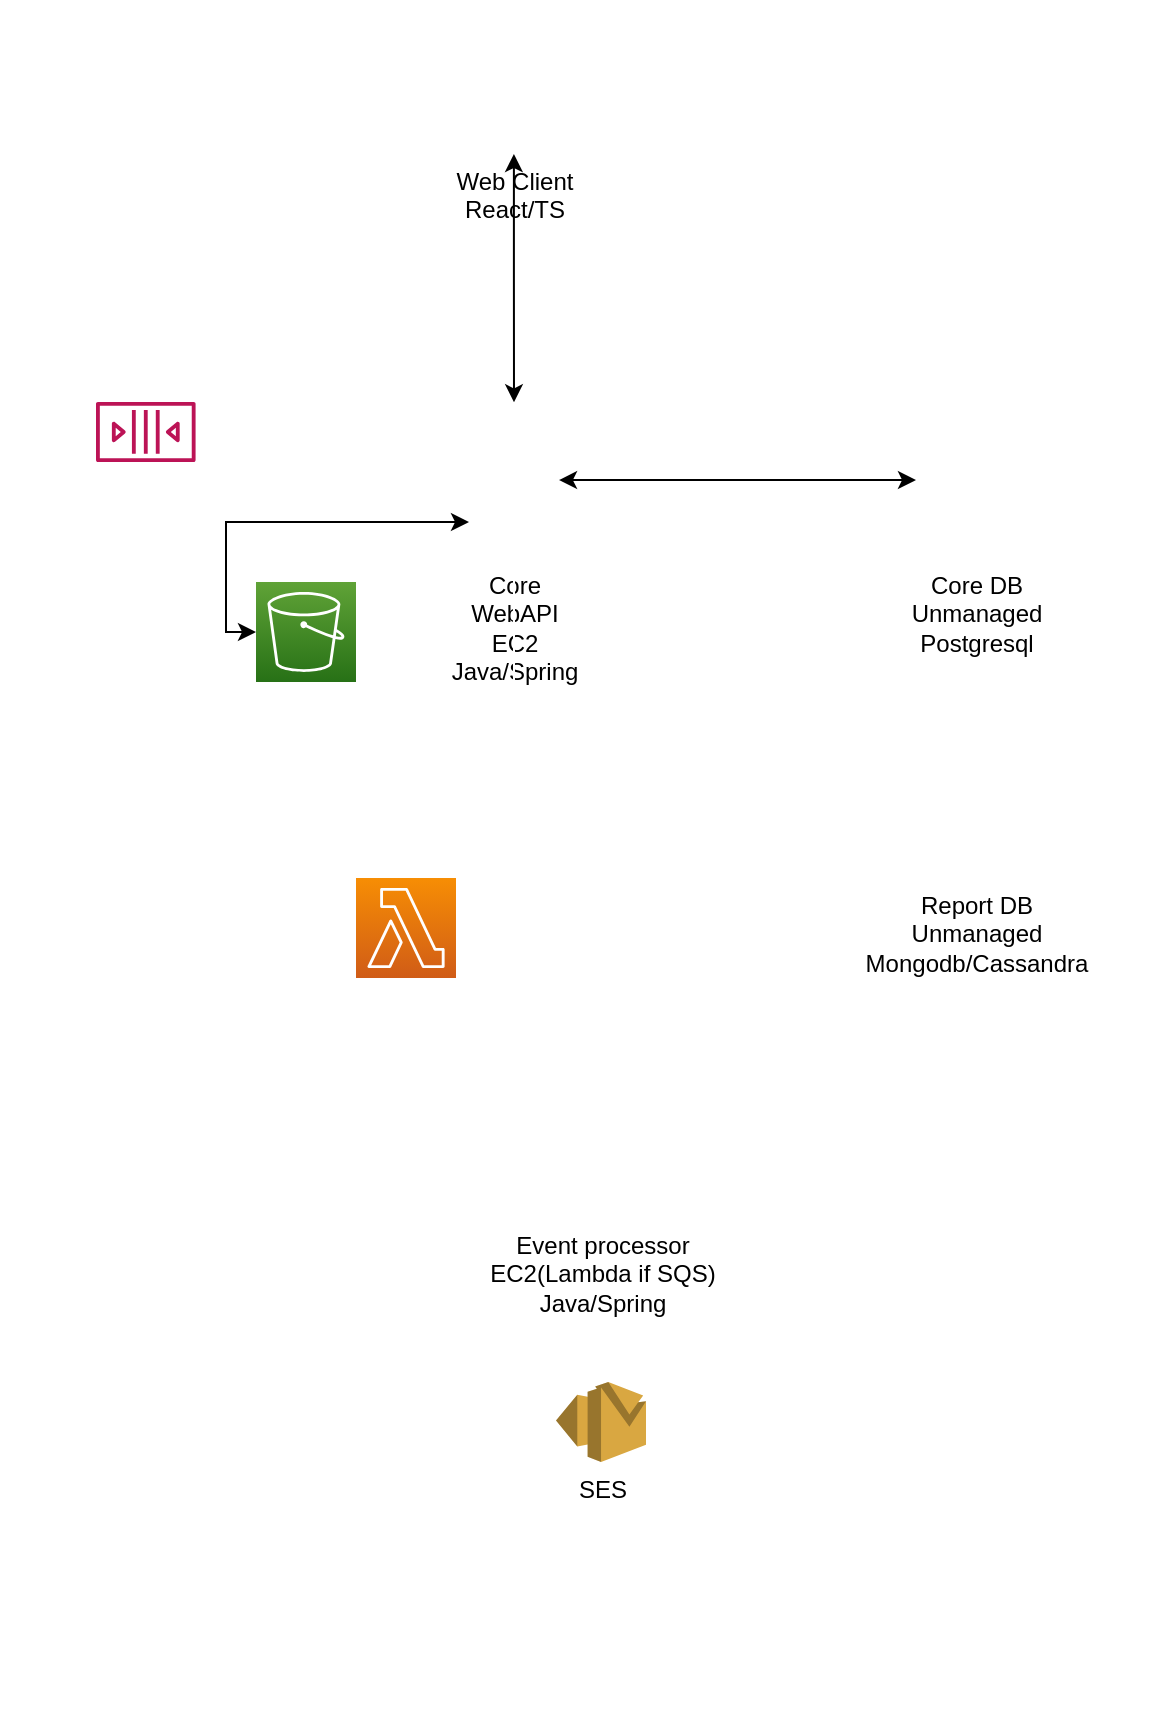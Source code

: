 <mxfile version="13.1.3">
    <diagram id="6hGFLwfOUW9BJ-s0fimq" name="Page-1">
        <mxGraphModel dx="1131" dy="460" grid="1" gridSize="10" guides="1" tooltips="1" connect="1" arrows="1" fold="1" page="1" pageScale="1" pageWidth="827" pageHeight="1169" math="0" shadow="0">
            <root>
                <mxCell id="0"/>
                <mxCell id="1" parent="0"/>
                <mxCell id="11" style="edgeStyle=orthogonalEdgeStyle;rounded=0;orthogonalLoop=1;jettySize=auto;html=1;startArrow=classic;startFill=1;" edge="1" parent="1" source="2" target="5">
                    <mxGeometry relative="1" as="geometry"/>
                </mxCell>
                <mxCell id="2" value="Web Client&lt;br&gt;React/TS" style="outlineConnect=0;dashed=0;verticalLabelPosition=bottom;verticalAlign=top;align=center;html=1;fontSize=12;fontStyle=0;aspect=fixed;pointerEvents=1;shape=mxgraph.aws4.client;" vertex="1" parent="1">
                    <mxGeometry x="390" y="60" width="78" height="76" as="geometry"/>
                </mxCell>
                <mxCell id="4" value="Core DB&lt;br&gt;Unmanaged&lt;br&gt;Postgresql" style="outlineConnect=0;dashed=0;verticalLabelPosition=bottom;verticalAlign=top;align=center;html=1;fontSize=12;fontStyle=0;aspect=fixed;pointerEvents=1;shape=mxgraph.aws4.generic_database;" vertex="1" parent="1">
                    <mxGeometry x="630" y="260" width="59" height="78" as="geometry"/>
                </mxCell>
                <mxCell id="9" style="edgeStyle=orthogonalEdgeStyle;rounded=0;orthogonalLoop=1;jettySize=auto;html=1;startArrow=classic;startFill=1;" edge="1" parent="1" source="5" target="7">
                    <mxGeometry relative="1" as="geometry">
                        <mxPoint x="400" y="320" as="sourcePoint"/>
                        <Array as="points">
                            <mxPoint x="285" y="320"/>
                        </Array>
                    </mxGeometry>
                </mxCell>
                <mxCell id="10" style="edgeStyle=orthogonalEdgeStyle;rounded=0;orthogonalLoop=1;jettySize=auto;html=1;startArrow=classic;startFill=1;" edge="1" parent="1" source="5" target="4">
                    <mxGeometry relative="1" as="geometry"/>
                </mxCell>
                <mxCell id="5" value="Core&lt;br&gt;WebAPI&lt;br&gt;EC2&lt;br&gt;Java/Spring" style="outlineConnect=0;dashed=0;verticalLabelPosition=bottom;verticalAlign=top;align=center;html=1;fontSize=12;fontStyle=0;aspect=fixed;pointerEvents=1;shape=mxgraph.aws4.traditional_server;" vertex="1" parent="1">
                    <mxGeometry x="406.5" y="260" width="45" height="78" as="geometry"/>
                </mxCell>
                <mxCell id="7" value="&lt;font color=&quot;#ffffff&quot;&gt;S3&lt;/font&gt;" style="outlineConnect=0;fontColor=#232F3E;gradientColor=#60A337;gradientDirection=north;fillColor=#277116;strokeColor=#ffffff;dashed=0;verticalLabelPosition=bottom;verticalAlign=top;align=center;html=1;fontSize=12;fontStyle=0;aspect=fixed;shape=mxgraph.aws4.resourceIcon;resIcon=mxgraph.aws4.s3;" vertex="1" parent="1">
                    <mxGeometry x="300" y="350" width="50" height="50" as="geometry"/>
                </mxCell>
                <mxCell id="32" style="edgeStyle=orthogonalEdgeStyle;rounded=0;orthogonalLoop=1;jettySize=auto;html=1;startArrow=none;startFill=0;endArrow=classic;endFill=1;strokeColor=#FFFFFF;" edge="1" parent="1" source="12" target="5">
                    <mxGeometry relative="1" as="geometry">
                        <Array as="points">
                            <mxPoint x="500" y="440"/>
                            <mxPoint x="500" y="320"/>
                        </Array>
                    </mxGeometry>
                </mxCell>
                <mxCell id="12" value="Report DB&lt;br&gt;Unmanaged&lt;br&gt;Mongodb/Cassandra" style="outlineConnect=0;dashed=0;verticalLabelPosition=bottom;verticalAlign=top;align=center;html=1;fontSize=12;fontStyle=0;aspect=fixed;pointerEvents=1;shape=mxgraph.aws4.generic_database;" vertex="1" parent="1">
                    <mxGeometry x="630" y="420" width="59" height="78" as="geometry"/>
                </mxCell>
                <mxCell id="27" style="edgeStyle=orthogonalEdgeStyle;rounded=0;orthogonalLoop=1;jettySize=auto;html=1;startArrow=none;startFill=0;endArrow=classic;endFill=1;strokeColor=#FFFFFF;" edge="1" parent="1" source="18" target="5">
                    <mxGeometry relative="1" as="geometry"/>
                </mxCell>
                <mxCell id="28" style="edgeStyle=orthogonalEdgeStyle;rounded=0;orthogonalLoop=1;jettySize=auto;html=1;startArrow=none;startFill=0;endArrow=classic;endFill=1;strokeColor=#FFFFFF;" edge="1" parent="1" source="18" target="19">
                    <mxGeometry relative="1" as="geometry"/>
                </mxCell>
                <mxCell id="33" style="edgeStyle=orthogonalEdgeStyle;rounded=0;orthogonalLoop=1;jettySize=auto;html=1;startArrow=none;startFill=0;endArrow=classic;endFill=1;strokeColor=#FFFFFF;" edge="1" parent="1" source="35" target="7">
                    <mxGeometry relative="1" as="geometry">
                        <Array as="points">
                            <mxPoint x="473" y="430"/>
                            <mxPoint x="325" y="430"/>
                        </Array>
                    </mxGeometry>
                </mxCell>
                <mxCell id="18" value="&lt;font color=&quot;#ffffff&quot;&gt;Scheduled jobs&lt;/font&gt;" style="outlineConnect=0;fontColor=#232F3E;gradientColor=#F78E04;gradientDirection=north;fillColor=#D05C17;strokeColor=#ffffff;dashed=0;verticalLabelPosition=bottom;verticalAlign=top;align=center;html=1;fontSize=12;fontStyle=0;aspect=fixed;shape=mxgraph.aws4.resourceIcon;resIcon=mxgraph.aws4.lambda;" vertex="1" parent="1">
                    <mxGeometry x="350" y="498" width="50" height="50" as="geometry"/>
                </mxCell>
                <mxCell id="20" style="edgeStyle=orthogonalEdgeStyle;rounded=0;orthogonalLoop=1;jettySize=auto;html=1;startArrow=classic;startFill=1;strokeColor=#FFFFFF;endArrow=none;endFill=0;fillColor=#f5f5f5;" edge="1" parent="1" source="19" target="5">
                    <mxGeometry relative="1" as="geometry"/>
                </mxCell>
                <mxCell id="36" style="edgeStyle=orthogonalEdgeStyle;rounded=0;orthogonalLoop=1;jettySize=auto;html=1;startArrow=none;startFill=0;endArrow=classic;endFill=1;strokeColor=#FFFFFF;" edge="1" parent="1" source="19" target="35">
                    <mxGeometry relative="1" as="geometry">
                        <Array as="points">
                            <mxPoint x="180" y="275"/>
                            <mxPoint x="180" y="620"/>
                        </Array>
                    </mxGeometry>
                </mxCell>
                <mxCell id="19" value="&lt;font color=&quot;#ffffff&quot;&gt;Rabbit MQ&lt;br&gt;OR&lt;br&gt;Amazon SQS&lt;br&gt;&lt;/font&gt;" style="outlineConnect=0;fontColor=#232F3E;gradientColor=none;fillColor=#BC1356;strokeColor=none;dashed=0;verticalLabelPosition=bottom;verticalAlign=top;align=center;html=1;fontSize=12;fontStyle=0;aspect=fixed;pointerEvents=1;shape=mxgraph.aws4.queue;" vertex="1" parent="1">
                    <mxGeometry x="220" y="260" width="49.79" height="30" as="geometry"/>
                </mxCell>
                <mxCell id="37" style="edgeStyle=orthogonalEdgeStyle;rounded=0;orthogonalLoop=1;jettySize=auto;html=1;startArrow=none;startFill=0;endArrow=classic;endFill=1;strokeColor=#FFFFFF;" edge="1" parent="1" source="35" target="12">
                    <mxGeometry relative="1" as="geometry">
                        <Array as="points">
                            <mxPoint x="740" y="629"/>
                            <mxPoint x="740" y="459"/>
                        </Array>
                    </mxGeometry>
                </mxCell>
                <mxCell id="47" value="" style="edgeStyle=orthogonalEdgeStyle;rounded=0;orthogonalLoop=1;jettySize=auto;html=1;startArrow=none;startFill=0;endArrow=classic;endFill=1;strokeColor=#FFFFFF;" edge="1" parent="1" source="35">
                    <mxGeometry relative="1" as="geometry">
                        <mxPoint x="472.5" y="748.371" as="targetPoint"/>
                    </mxGeometry>
                </mxCell>
                <mxCell id="35" value="Event processor&lt;br&gt;EC2(Lambda if SQS)&lt;br&gt;Java/Spring" style="outlineConnect=0;dashed=0;verticalLabelPosition=bottom;verticalAlign=top;align=center;html=1;fontSize=12;fontStyle=0;aspect=fixed;pointerEvents=1;shape=mxgraph.aws4.traditional_server;" vertex="1" parent="1">
                    <mxGeometry x="450" y="590" width="45" height="78" as="geometry"/>
                </mxCell>
                <mxCell id="49" value="" style="edgeStyle=orthogonalEdgeStyle;rounded=0;orthogonalLoop=1;jettySize=auto;html=1;startArrow=none;startFill=0;endArrow=classic;endFill=1;strokeColor=#FFFFFF;" edge="1" parent="1" source="40">
                    <mxGeometry relative="1" as="geometry">
                        <mxPoint x="472.5" y="870" as="targetPoint"/>
                    </mxGeometry>
                </mxCell>
                <mxCell id="40" value="SES" style="outlineConnect=0;dashed=0;verticalLabelPosition=bottom;verticalAlign=top;align=center;html=1;shape=mxgraph.aws3.ses;fillColor=#D9A741;gradientColor=none;" vertex="1" parent="1">
                    <mxGeometry x="450" y="750" width="45" height="40" as="geometry"/>
                </mxCell>
                <mxCell id="42" value="&lt;font color=&quot;#ffffff&quot;&gt;Email&lt;/font&gt;" style="outlineConnect=0;fontColor=#232F3E;gradientColor=none;fillColor=#FFFFFF;strokeColor=none;dashed=0;verticalLabelPosition=bottom;verticalAlign=top;align=center;html=1;fontSize=12;fontStyle=0;aspect=fixed;pointerEvents=1;shape=mxgraph.aws4.email_2;" vertex="1" parent="1">
                    <mxGeometry x="446.24" y="870" width="52.53" height="33" as="geometry"/>
                </mxCell>
            </root>
        </mxGraphModel>
    </diagram>
</mxfile>